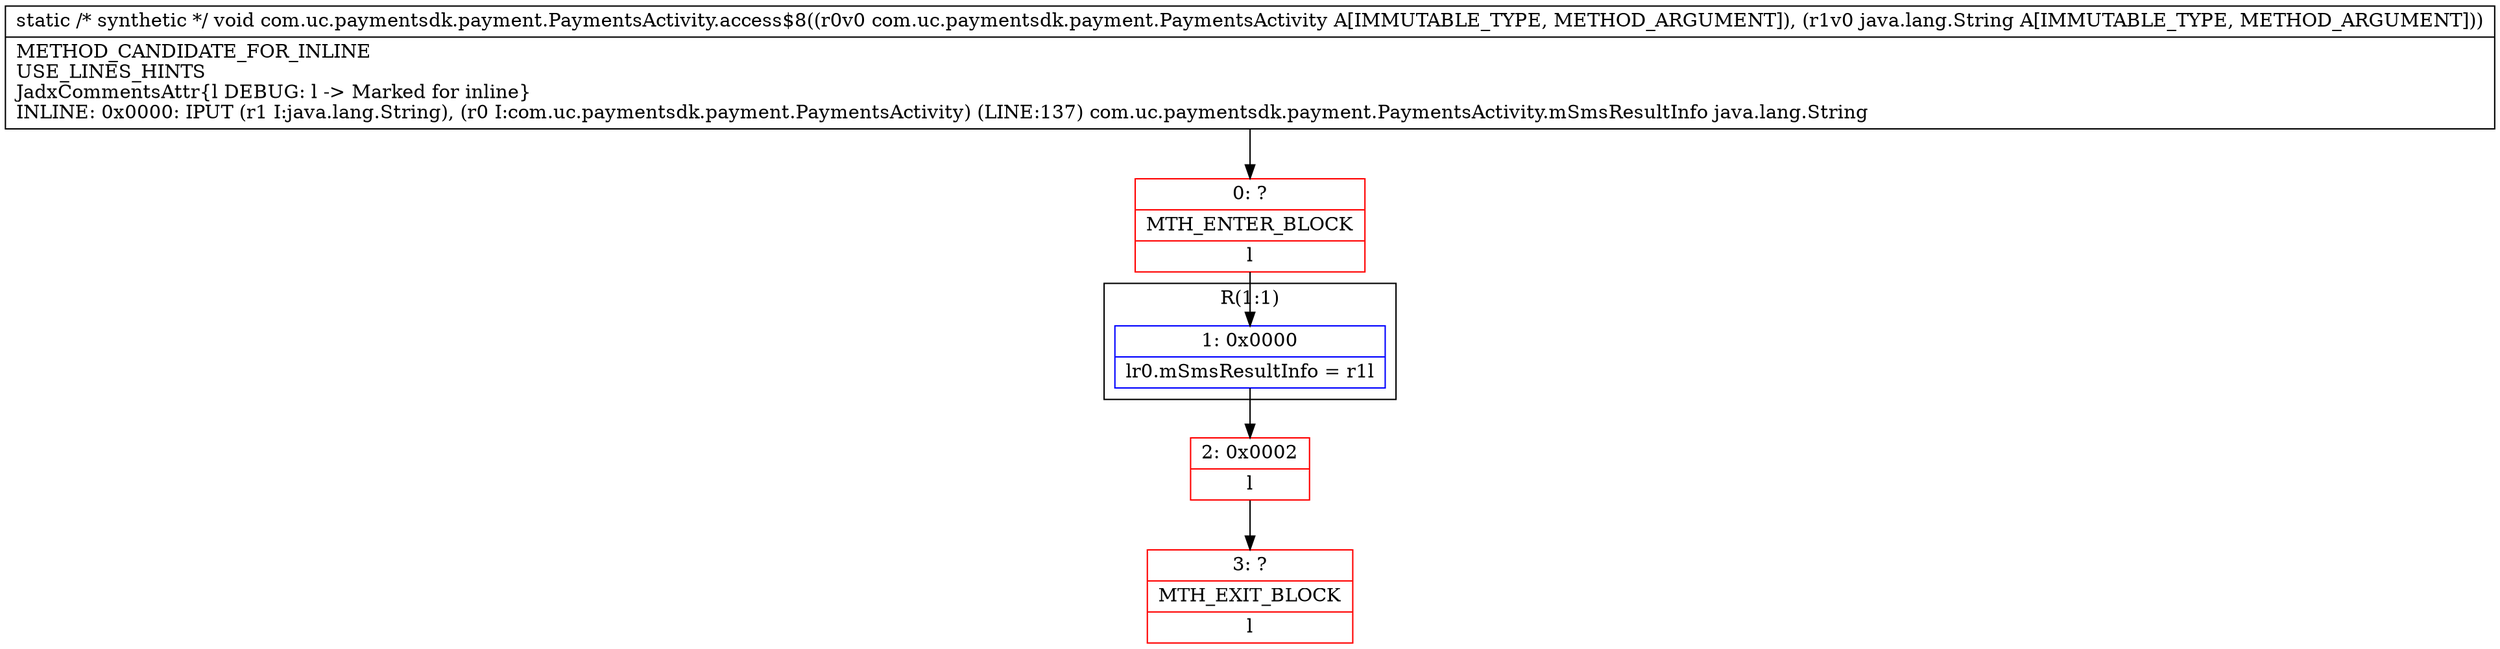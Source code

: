 digraph "CFG forcom.uc.paymentsdk.payment.PaymentsActivity.access$8(Lcom\/uc\/paymentsdk\/payment\/PaymentsActivity;Ljava\/lang\/String;)V" {
subgraph cluster_Region_599709730 {
label = "R(1:1)";
node [shape=record,color=blue];
Node_1 [shape=record,label="{1\:\ 0x0000|lr0.mSmsResultInfo = r1l}"];
}
Node_0 [shape=record,color=red,label="{0\:\ ?|MTH_ENTER_BLOCK\l|l}"];
Node_2 [shape=record,color=red,label="{2\:\ 0x0002|l}"];
Node_3 [shape=record,color=red,label="{3\:\ ?|MTH_EXIT_BLOCK\l|l}"];
MethodNode[shape=record,label="{static \/* synthetic *\/ void com.uc.paymentsdk.payment.PaymentsActivity.access$8((r0v0 com.uc.paymentsdk.payment.PaymentsActivity A[IMMUTABLE_TYPE, METHOD_ARGUMENT]), (r1v0 java.lang.String A[IMMUTABLE_TYPE, METHOD_ARGUMENT]))  | METHOD_CANDIDATE_FOR_INLINE\lUSE_LINES_HINTS\lJadxCommentsAttr\{l DEBUG: l \-\> Marked for inline\}\lINLINE: 0x0000: IPUT (r1 I:java.lang.String), (r0 I:com.uc.paymentsdk.payment.PaymentsActivity) (LINE:137) com.uc.paymentsdk.payment.PaymentsActivity.mSmsResultInfo java.lang.String\l}"];
MethodNode -> Node_0;
Node_1 -> Node_2;
Node_0 -> Node_1;
Node_2 -> Node_3;
}

